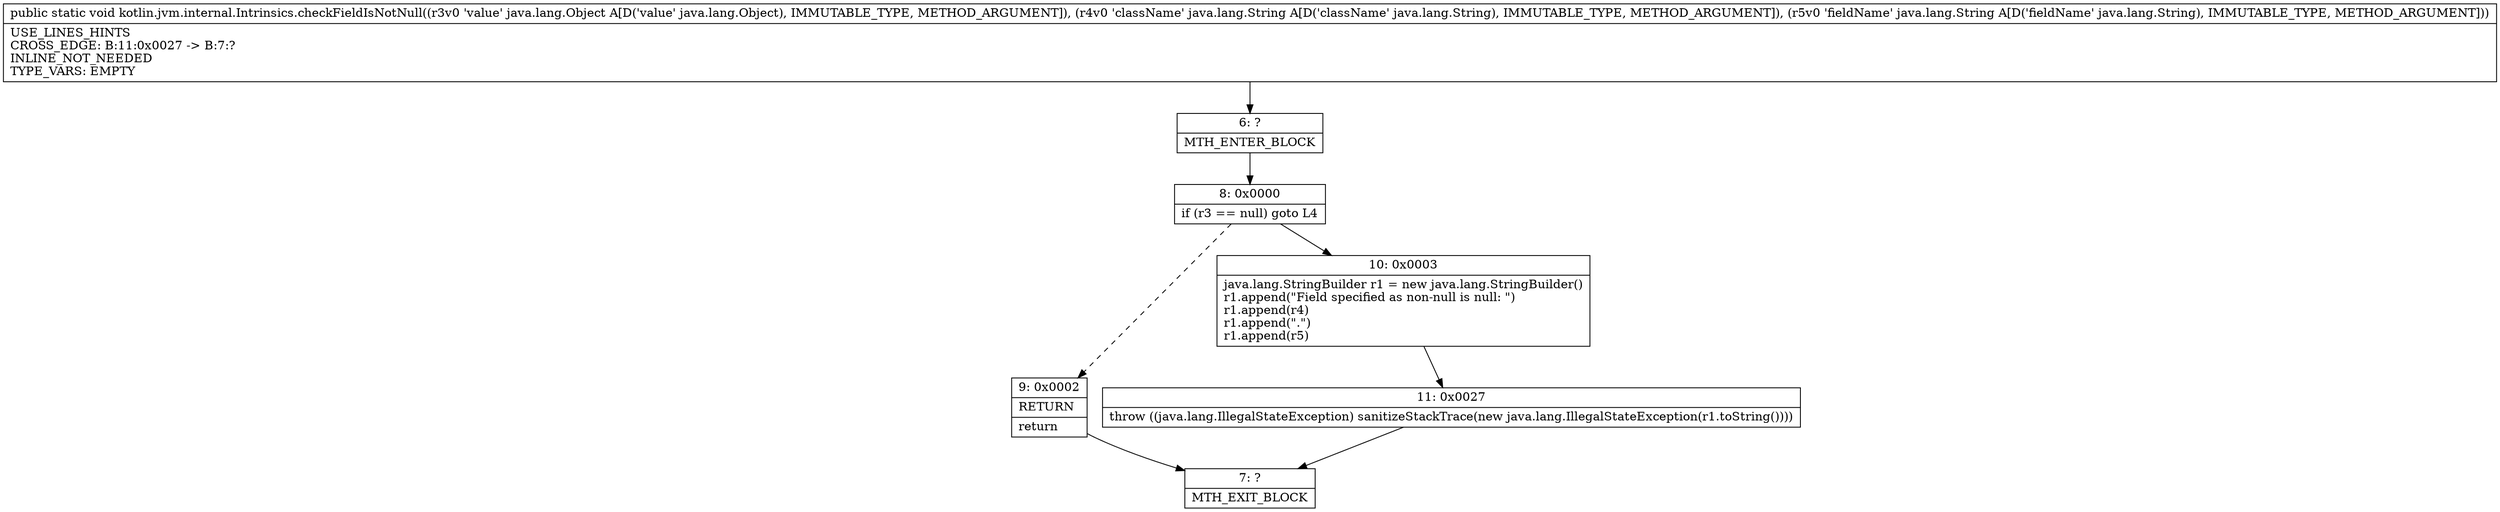 digraph "CFG forkotlin.jvm.internal.Intrinsics.checkFieldIsNotNull(Ljava\/lang\/Object;Ljava\/lang\/String;Ljava\/lang\/String;)V" {
Node_6 [shape=record,label="{6\:\ ?|MTH_ENTER_BLOCK\l}"];
Node_8 [shape=record,label="{8\:\ 0x0000|if (r3 == null) goto L4\l}"];
Node_9 [shape=record,label="{9\:\ 0x0002|RETURN\l|return\l}"];
Node_7 [shape=record,label="{7\:\ ?|MTH_EXIT_BLOCK\l}"];
Node_10 [shape=record,label="{10\:\ 0x0003|java.lang.StringBuilder r1 = new java.lang.StringBuilder()\lr1.append(\"Field specified as non\-null is null: \")\lr1.append(r4)\lr1.append(\".\")\lr1.append(r5)\l}"];
Node_11 [shape=record,label="{11\:\ 0x0027|throw ((java.lang.IllegalStateException) sanitizeStackTrace(new java.lang.IllegalStateException(r1.toString())))\l}"];
MethodNode[shape=record,label="{public static void kotlin.jvm.internal.Intrinsics.checkFieldIsNotNull((r3v0 'value' java.lang.Object A[D('value' java.lang.Object), IMMUTABLE_TYPE, METHOD_ARGUMENT]), (r4v0 'className' java.lang.String A[D('className' java.lang.String), IMMUTABLE_TYPE, METHOD_ARGUMENT]), (r5v0 'fieldName' java.lang.String A[D('fieldName' java.lang.String), IMMUTABLE_TYPE, METHOD_ARGUMENT]))  | USE_LINES_HINTS\lCROSS_EDGE: B:11:0x0027 \-\> B:7:?\lINLINE_NOT_NEEDED\lTYPE_VARS: EMPTY\l}"];
MethodNode -> Node_6;Node_6 -> Node_8;
Node_8 -> Node_9[style=dashed];
Node_8 -> Node_10;
Node_9 -> Node_7;
Node_10 -> Node_11;
Node_11 -> Node_7;
}

